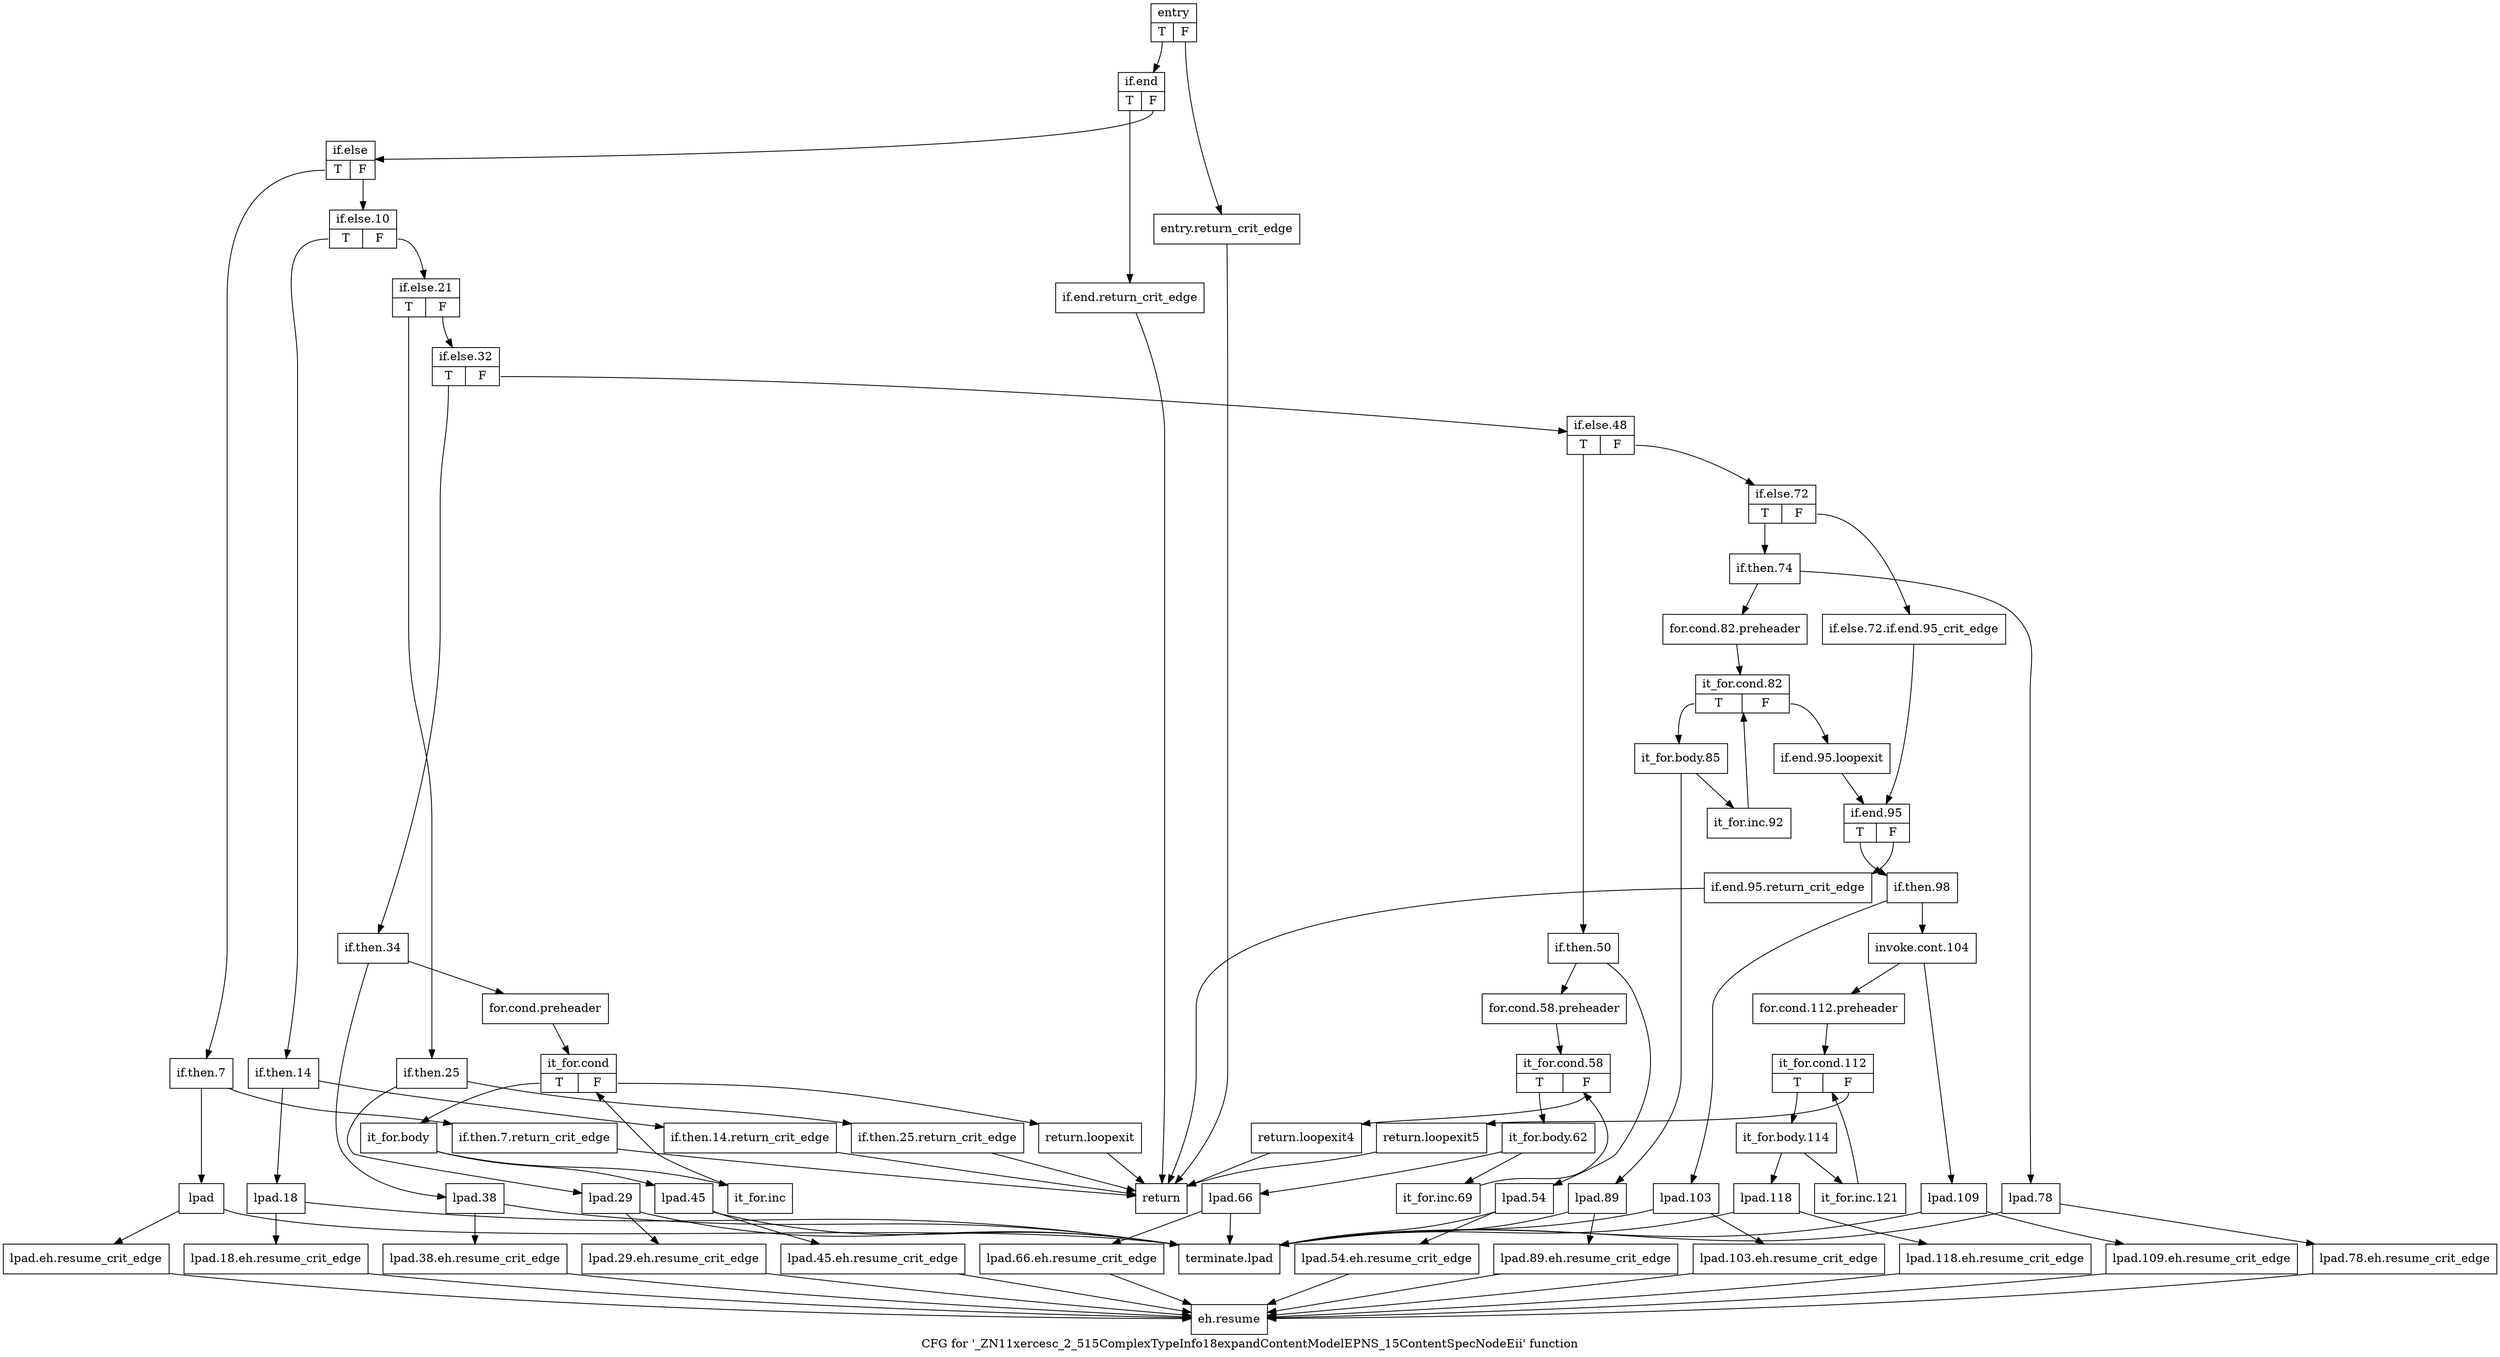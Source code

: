 digraph "CFG for '_ZN11xercesc_2_515ComplexTypeInfo18expandContentModelEPNS_15ContentSpecNodeEii' function" {
	label="CFG for '_ZN11xercesc_2_515ComplexTypeInfo18expandContentModelEPNS_15ContentSpecNodeEii' function";

	Node0x269df40 [shape=record,label="{entry|{<s0>T|<s1>F}}"];
	Node0x269df40:s0 -> Node0x269dfe0;
	Node0x269df40:s1 -> Node0x269df90;
	Node0x269df90 [shape=record,label="{entry.return_crit_edge}"];
	Node0x269df90 -> Node0x269f480;
	Node0x269dfe0 [shape=record,label="{if.end|{<s0>T|<s1>F}}"];
	Node0x269dfe0:s0 -> Node0x269e030;
	Node0x269dfe0:s1 -> Node0x269e080;
	Node0x269e030 [shape=record,label="{if.end.return_crit_edge}"];
	Node0x269e030 -> Node0x269f480;
	Node0x269e080 [shape=record,label="{if.else|{<s0>T|<s1>F}}"];
	Node0x269e080:s0 -> Node0x269e0d0;
	Node0x269e080:s1 -> Node0x269e210;
	Node0x269e0d0 [shape=record,label="{if.then.7}"];
	Node0x269e0d0 -> Node0x269e120;
	Node0x269e0d0 -> Node0x269e170;
	Node0x269e120 [shape=record,label="{if.then.7.return_crit_edge}"];
	Node0x269e120 -> Node0x269f480;
	Node0x269e170 [shape=record,label="{lpad}"];
	Node0x269e170 -> Node0x269e1c0;
	Node0x269e170 -> Node0x269f520;
	Node0x269e1c0 [shape=record,label="{lpad.eh.resume_crit_edge}"];
	Node0x269e1c0 -> Node0x269f4d0;
	Node0x269e210 [shape=record,label="{if.else.10|{<s0>T|<s1>F}}"];
	Node0x269e210:s0 -> Node0x269e260;
	Node0x269e210:s1 -> Node0x269e3a0;
	Node0x269e260 [shape=record,label="{if.then.14}"];
	Node0x269e260 -> Node0x269e2b0;
	Node0x269e260 -> Node0x269e300;
	Node0x269e2b0 [shape=record,label="{if.then.14.return_crit_edge}"];
	Node0x269e2b0 -> Node0x269f480;
	Node0x269e300 [shape=record,label="{lpad.18}"];
	Node0x269e300 -> Node0x269e350;
	Node0x269e300 -> Node0x269f520;
	Node0x269e350 [shape=record,label="{lpad.18.eh.resume_crit_edge}"];
	Node0x269e350 -> Node0x269f4d0;
	Node0x269e3a0 [shape=record,label="{if.else.21|{<s0>T|<s1>F}}"];
	Node0x269e3a0:s0 -> Node0x269e3f0;
	Node0x269e3a0:s1 -> Node0x269e530;
	Node0x269e3f0 [shape=record,label="{if.then.25}"];
	Node0x269e3f0 -> Node0x269e440;
	Node0x269e3f0 -> Node0x269e490;
	Node0x269e440 [shape=record,label="{if.then.25.return_crit_edge}"];
	Node0x269e440 -> Node0x269f480;
	Node0x269e490 [shape=record,label="{lpad.29}"];
	Node0x269e490 -> Node0x269e4e0;
	Node0x269e490 -> Node0x269f520;
	Node0x269e4e0 [shape=record,label="{lpad.29.eh.resume_crit_edge}"];
	Node0x269e4e0 -> Node0x269f4d0;
	Node0x269e530 [shape=record,label="{if.else.32|{<s0>T|<s1>F}}"];
	Node0x269e530:s0 -> Node0x269e580;
	Node0x269e530:s1 -> Node0x269e850;
	Node0x269e580 [shape=record,label="{if.then.34}"];
	Node0x269e580 -> Node0x269e5d0;
	Node0x269e580 -> Node0x269e710;
	Node0x269e5d0 [shape=record,label="{for.cond.preheader}"];
	Node0x269e5d0 -> Node0x269e620;
	Node0x269e620 [shape=record,label="{it_for.cond|{<s0>T|<s1>F}}"];
	Node0x269e620:s0 -> Node0x269e670;
	Node0x269e620:s1 -> Node0x269f390;
	Node0x269e670 [shape=record,label="{it_for.body}"];
	Node0x269e670 -> Node0x269e6c0;
	Node0x269e670 -> Node0x269e7b0;
	Node0x269e6c0 [shape=record,label="{it_for.inc}"];
	Node0x269e6c0 -> Node0x269e620;
	Node0x269e710 [shape=record,label="{lpad.38}"];
	Node0x269e710 -> Node0x269e760;
	Node0x269e710 -> Node0x269f520;
	Node0x269e760 [shape=record,label="{lpad.38.eh.resume_crit_edge}"];
	Node0x269e760 -> Node0x269f4d0;
	Node0x269e7b0 [shape=record,label="{lpad.45}"];
	Node0x269e7b0 -> Node0x269e800;
	Node0x269e7b0 -> Node0x269f520;
	Node0x269e800 [shape=record,label="{lpad.45.eh.resume_crit_edge}"];
	Node0x269e800 -> Node0x269f4d0;
	Node0x269e850 [shape=record,label="{if.else.48|{<s0>T|<s1>F}}"];
	Node0x269e850:s0 -> Node0x269e8a0;
	Node0x269e850:s1 -> Node0x269eb70;
	Node0x269e8a0 [shape=record,label="{if.then.50}"];
	Node0x269e8a0 -> Node0x269e8f0;
	Node0x269e8a0 -> Node0x269ea30;
	Node0x269e8f0 [shape=record,label="{for.cond.58.preheader}"];
	Node0x269e8f0 -> Node0x269e940;
	Node0x269e940 [shape=record,label="{it_for.cond.58|{<s0>T|<s1>F}}"];
	Node0x269e940:s0 -> Node0x269e990;
	Node0x269e940:s1 -> Node0x269f3e0;
	Node0x269e990 [shape=record,label="{it_for.body.62}"];
	Node0x269e990 -> Node0x269e9e0;
	Node0x269e990 -> Node0x269ead0;
	Node0x269e9e0 [shape=record,label="{it_for.inc.69}"];
	Node0x269e9e0 -> Node0x269e940;
	Node0x269ea30 [shape=record,label="{lpad.54}"];
	Node0x269ea30 -> Node0x269ea80;
	Node0x269ea30 -> Node0x269f520;
	Node0x269ea80 [shape=record,label="{lpad.54.eh.resume_crit_edge}"];
	Node0x269ea80 -> Node0x269f4d0;
	Node0x269ead0 [shape=record,label="{lpad.66}"];
	Node0x269ead0 -> Node0x269eb20;
	Node0x269ead0 -> Node0x269f520;
	Node0x269eb20 [shape=record,label="{lpad.66.eh.resume_crit_edge}"];
	Node0x269eb20 -> Node0x269f4d0;
	Node0x269eb70 [shape=record,label="{if.else.72|{<s0>T|<s1>F}}"];
	Node0x269eb70:s0 -> Node0x269ec10;
	Node0x269eb70:s1 -> Node0x269ebc0;
	Node0x269ebc0 [shape=record,label="{if.else.72.if.end.95_crit_edge}"];
	Node0x269ebc0 -> Node0x269ef30;
	Node0x269ec10 [shape=record,label="{if.then.74}"];
	Node0x269ec10 -> Node0x269ec60;
	Node0x269ec10 -> Node0x269eda0;
	Node0x269ec60 [shape=record,label="{for.cond.82.preheader}"];
	Node0x269ec60 -> Node0x269ecb0;
	Node0x269ecb0 [shape=record,label="{it_for.cond.82|{<s0>T|<s1>F}}"];
	Node0x269ecb0:s0 -> Node0x269ed00;
	Node0x269ecb0:s1 -> Node0x269eee0;
	Node0x269ed00 [shape=record,label="{it_for.body.85}"];
	Node0x269ed00 -> Node0x269ed50;
	Node0x269ed00 -> Node0x269ee40;
	Node0x269ed50 [shape=record,label="{it_for.inc.92}"];
	Node0x269ed50 -> Node0x269ecb0;
	Node0x269eda0 [shape=record,label="{lpad.78}"];
	Node0x269eda0 -> Node0x269edf0;
	Node0x269eda0 -> Node0x269f520;
	Node0x269edf0 [shape=record,label="{lpad.78.eh.resume_crit_edge}"];
	Node0x269edf0 -> Node0x269f4d0;
	Node0x269ee40 [shape=record,label="{lpad.89}"];
	Node0x269ee40 -> Node0x269ee90;
	Node0x269ee40 -> Node0x269f520;
	Node0x269ee90 [shape=record,label="{lpad.89.eh.resume_crit_edge}"];
	Node0x269ee90 -> Node0x269f4d0;
	Node0x269eee0 [shape=record,label="{if.end.95.loopexit}"];
	Node0x269eee0 -> Node0x269ef30;
	Node0x269ef30 [shape=record,label="{if.end.95|{<s0>T|<s1>F}}"];
	Node0x269ef30:s0 -> Node0x269efd0;
	Node0x269ef30:s1 -> Node0x269ef80;
	Node0x269ef80 [shape=record,label="{if.end.95.return_crit_edge}"];
	Node0x269ef80 -> Node0x269f480;
	Node0x269efd0 [shape=record,label="{if.then.98}"];
	Node0x269efd0 -> Node0x269f020;
	Node0x269efd0 -> Node0x269f1b0;
	Node0x269f020 [shape=record,label="{invoke.cont.104}"];
	Node0x269f020 -> Node0x269f070;
	Node0x269f020 -> Node0x269f250;
	Node0x269f070 [shape=record,label="{for.cond.112.preheader}"];
	Node0x269f070 -> Node0x269f0c0;
	Node0x269f0c0 [shape=record,label="{it_for.cond.112|{<s0>T|<s1>F}}"];
	Node0x269f0c0:s0 -> Node0x269f110;
	Node0x269f0c0:s1 -> Node0x269f430;
	Node0x269f110 [shape=record,label="{it_for.body.114}"];
	Node0x269f110 -> Node0x269f160;
	Node0x269f110 -> Node0x269f2f0;
	Node0x269f160 [shape=record,label="{it_for.inc.121}"];
	Node0x269f160 -> Node0x269f0c0;
	Node0x269f1b0 [shape=record,label="{lpad.103}"];
	Node0x269f1b0 -> Node0x269f200;
	Node0x269f1b0 -> Node0x269f520;
	Node0x269f200 [shape=record,label="{lpad.103.eh.resume_crit_edge}"];
	Node0x269f200 -> Node0x269f4d0;
	Node0x269f250 [shape=record,label="{lpad.109}"];
	Node0x269f250 -> Node0x269f2a0;
	Node0x269f250 -> Node0x269f520;
	Node0x269f2a0 [shape=record,label="{lpad.109.eh.resume_crit_edge}"];
	Node0x269f2a0 -> Node0x269f4d0;
	Node0x269f2f0 [shape=record,label="{lpad.118}"];
	Node0x269f2f0 -> Node0x269f340;
	Node0x269f2f0 -> Node0x269f520;
	Node0x269f340 [shape=record,label="{lpad.118.eh.resume_crit_edge}"];
	Node0x269f340 -> Node0x269f4d0;
	Node0x269f390 [shape=record,label="{return.loopexit}"];
	Node0x269f390 -> Node0x269f480;
	Node0x269f3e0 [shape=record,label="{return.loopexit4}"];
	Node0x269f3e0 -> Node0x269f480;
	Node0x269f430 [shape=record,label="{return.loopexit5}"];
	Node0x269f430 -> Node0x269f480;
	Node0x269f480 [shape=record,label="{return}"];
	Node0x269f4d0 [shape=record,label="{eh.resume}"];
	Node0x269f520 [shape=record,label="{terminate.lpad}"];
}
